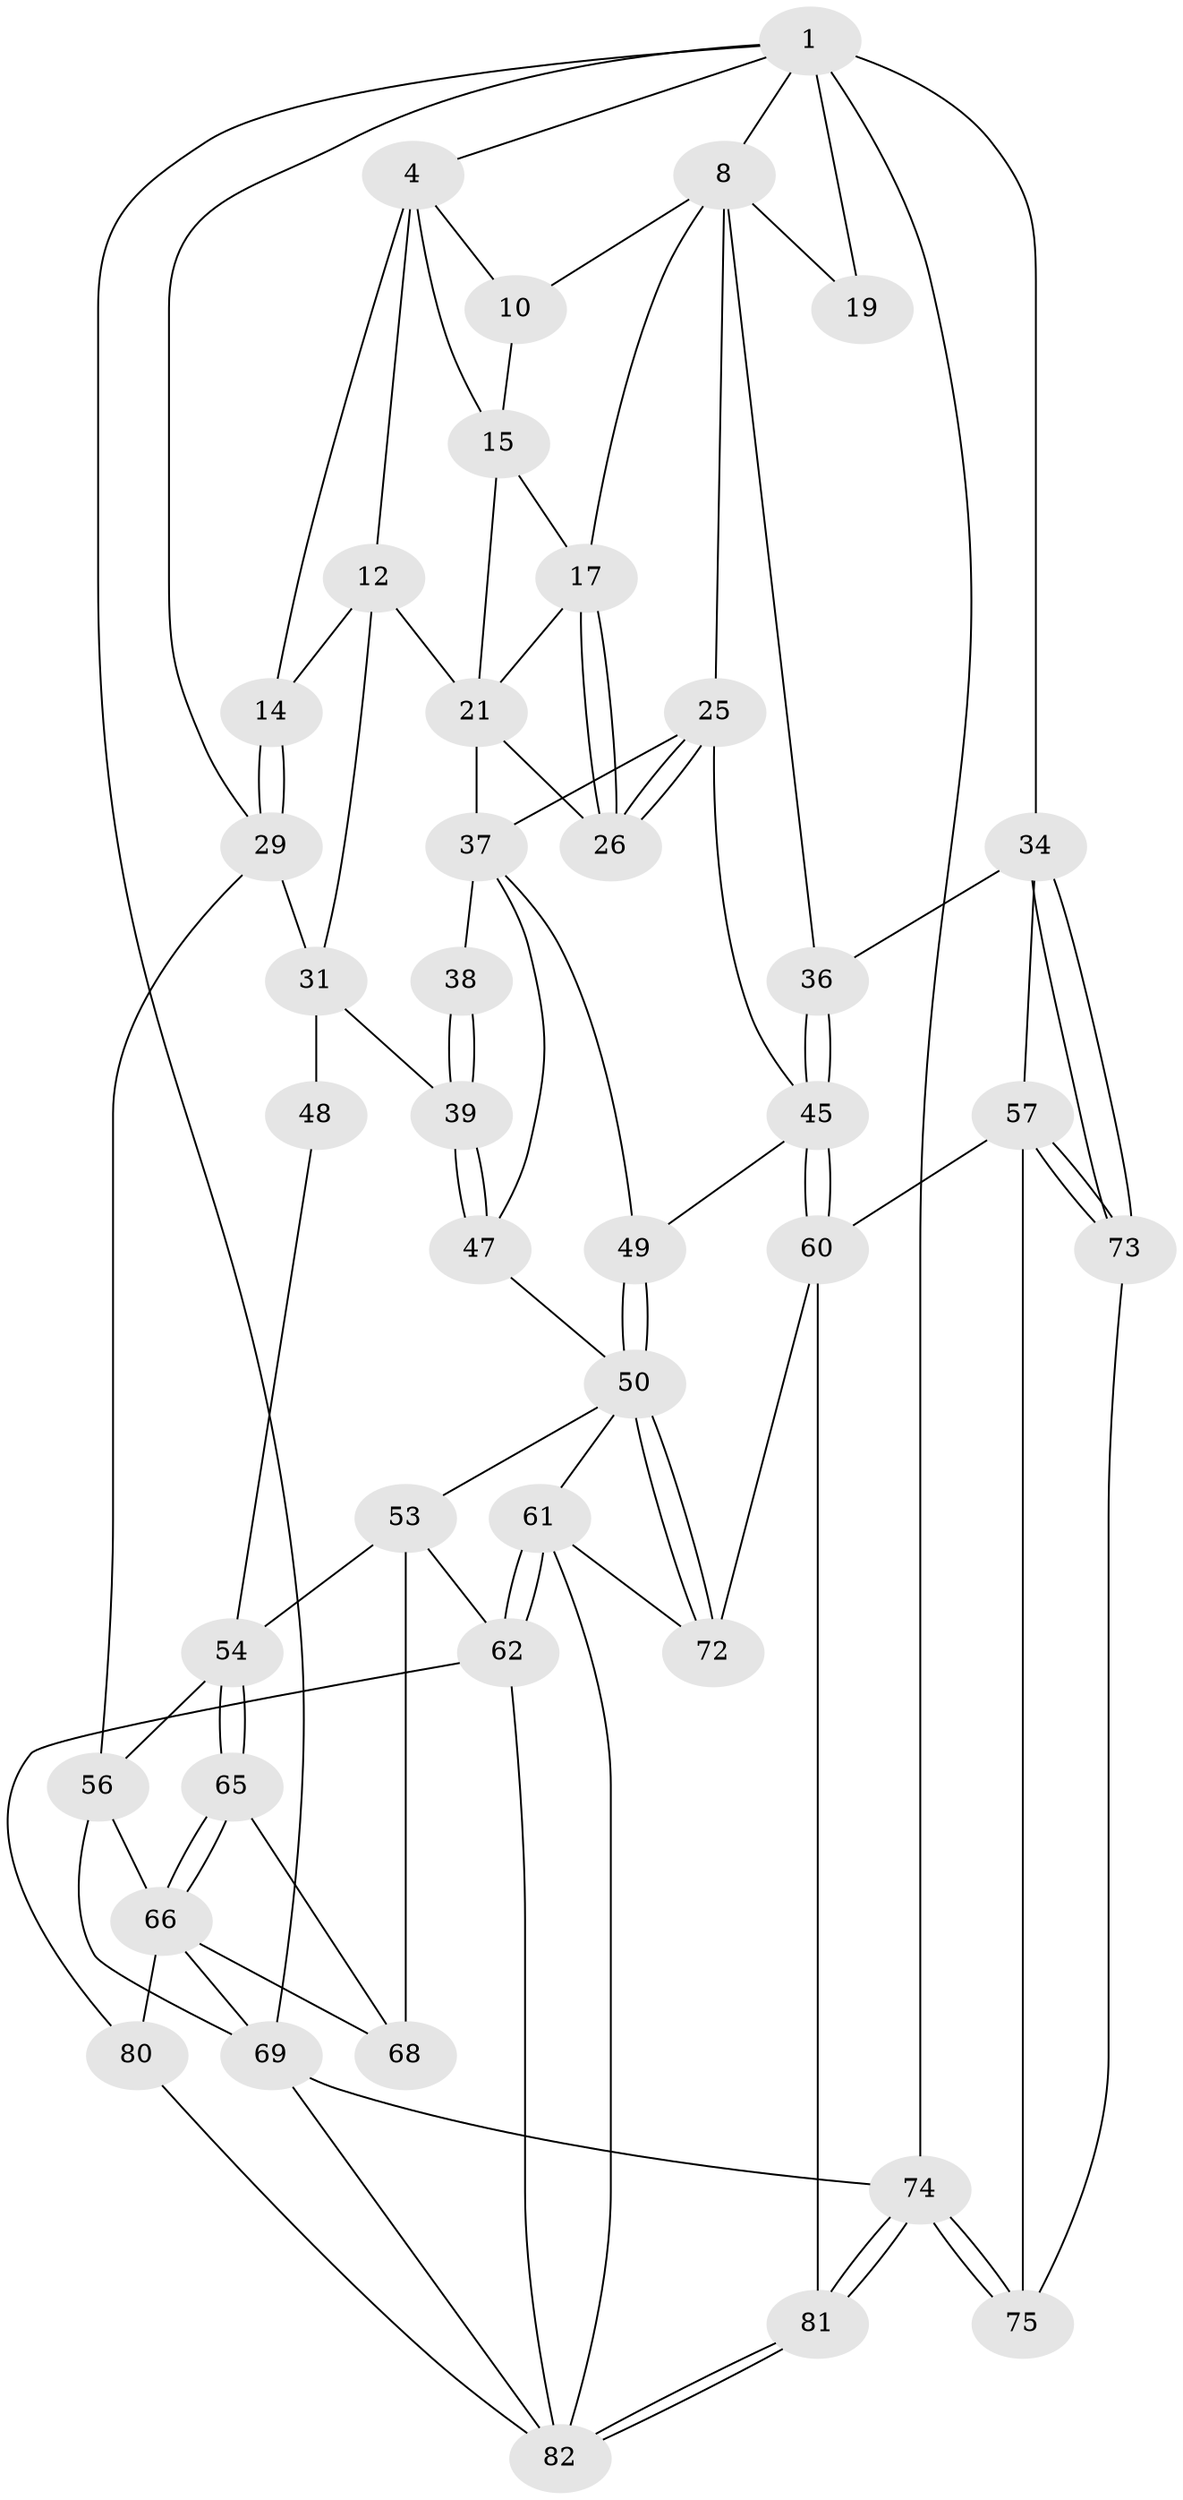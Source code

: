 // original degree distribution, {3: 0.023809523809523808, 6: 0.21428571428571427, 4: 0.23809523809523808, 5: 0.5238095238095238}
// Generated by graph-tools (version 1.1) at 2025/28/03/15/25 16:28:04]
// undirected, 42 vertices, 97 edges
graph export_dot {
graph [start="1"]
  node [color=gray90,style=filled];
  1 [pos="+0.8696901250461884+0",super="+7+2"];
  4 [pos="+0.14800916495106448+0",super="+5"];
  8 [pos="+0.8024399044168078+0.20981012487528988",super="+9+23"];
  10 [pos="+0.6194438079554421+0"];
  12 [pos="+0.2888361568219667+0.16348726575724132",super="+13"];
  14 [pos="+0.10189129734185684+0.2703511907635807"];
  15 [pos="+0.6014868185370307+0.04192760973349807",super="+16"];
  17 [pos="+0.7358088580169688+0.2962607959865676",super="+18"];
  19 [pos="+1+0.2178041762772929"];
  21 [pos="+0.490576403919482+0.328738303139288",super="+22+27"];
  25 [pos="+0.7713299344014569+0.42220381997266404",super="+41"];
  26 [pos="+0.7386296136039642+0.36490126195336553"];
  29 [pos="+0+0.3226016098273753",super="+33"];
  31 [pos="+0.26551033480827024+0.42980786094635987",super="+40+32"];
  34 [pos="+1+0.5272017512823892",super="+35"];
  36 [pos="+0.8861446450311458+0.5225777772866891"];
  37 [pos="+0.5196794254938697+0.38670206956508935",super="+42"];
  38 [pos="+0.4354560916404606+0.45877954317547553"];
  39 [pos="+0.30190675295397096+0.5022796847019831"];
  45 [pos="+0.8108360356208435+0.6252765647225746",super="+46"];
  47 [pos="+0.3232070082559359+0.5685461603759858"];
  48 [pos="+0.14281679310660716+0.5821390002893405"];
  49 [pos="+0.5437613691883664+0.6612944056316156"];
  50 [pos="+0.5411115690099186+0.6690928268115315",super="+51"];
  53 [pos="+0.2600330321630354+0.64881164577747",super="+64"];
  54 [pos="+0.1870235084414976+0.6615241693401722",super="+55"];
  56 [pos="+0+0.49952672913859864",super="+67"];
  57 [pos="+0.9187698794955107+0.7501811499900346",super="+58"];
  60 [pos="+0.7789779156651181+0.7565014435312705",super="+71"];
  61 [pos="+0.4198903767798153+0.8018581055500705",super="+77"];
  62 [pos="+0.3760326701023049+0.8674719360361905",super="+63"];
  65 [pos="+0.164904791668331+0.6883697066127553"];
  66 [pos="+0.06233464203234435+0.7481518861174289",super="+78"];
  68 [pos="+0.2246701297634605+0.8034823582323007"];
  69 [pos="+0+0.6954743555562718",super="+70"];
  72 [pos="+0.6900458565968544+0.7935259508154564"];
  73 [pos="+1+0.7828096657653676"];
  74 [pos="+1+1"];
  75 [pos="+1+1",super="+76"];
  80 [pos="+0.19959758541438366+1"];
  81 [pos="+0.9512391573681731+1"];
  82 [pos="+0.6630302657190795+1",super="+84+83"];
  1 -- 8;
  1 -- 19 [weight=2];
  1 -- 34;
  1 -- 4;
  1 -- 74;
  1 -- 29;
  1 -- 69;
  4 -- 14;
  4 -- 10;
  4 -- 12;
  4 -- 15;
  8 -- 17;
  8 -- 10;
  8 -- 25;
  8 -- 19;
  8 -- 36;
  10 -- 15;
  12 -- 21 [weight=2];
  12 -- 14;
  12 -- 31;
  14 -- 29;
  14 -- 29;
  15 -- 17;
  15 -- 21;
  17 -- 26;
  17 -- 26;
  17 -- 21;
  21 -- 37;
  21 -- 26;
  25 -- 26;
  25 -- 26;
  25 -- 45;
  25 -- 37;
  29 -- 56;
  29 -- 31;
  31 -- 48 [weight=2];
  31 -- 39;
  34 -- 73;
  34 -- 73;
  34 -- 57;
  34 -- 36;
  36 -- 45;
  36 -- 45;
  37 -- 38 [weight=2];
  37 -- 49;
  37 -- 47;
  38 -- 39;
  38 -- 39;
  39 -- 47;
  39 -- 47;
  45 -- 60;
  45 -- 60;
  45 -- 49;
  47 -- 50;
  48 -- 54;
  49 -- 50;
  49 -- 50;
  50 -- 72;
  50 -- 72;
  50 -- 61;
  50 -- 53;
  53 -- 54;
  53 -- 68;
  53 -- 62;
  54 -- 65;
  54 -- 65;
  54 -- 56;
  56 -- 66;
  56 -- 69;
  57 -- 73;
  57 -- 73;
  57 -- 75 [weight=2];
  57 -- 60;
  60 -- 72;
  60 -- 81;
  61 -- 62;
  61 -- 62;
  61 -- 72;
  61 -- 82;
  62 -- 80;
  62 -- 82;
  65 -- 66;
  65 -- 66;
  65 -- 68;
  66 -- 80;
  66 -- 68;
  66 -- 69;
  69 -- 74;
  69 -- 82;
  73 -- 75;
  74 -- 75;
  74 -- 75;
  74 -- 81;
  74 -- 81;
  80 -- 82;
  81 -- 82;
  81 -- 82;
}
